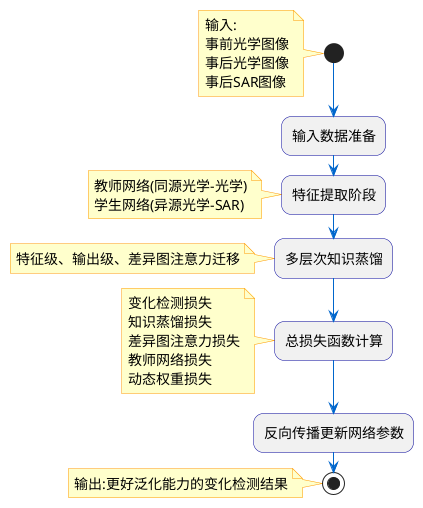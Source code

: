 @startuml 在线蒸馏流程图-简化版
skinparam backgroundColor white
skinparam roundcorner 20
skinparam ArrowColor #0066CC
skinparam ActivityBorderColor #000099
skinparam ActivityFontSize 14
skinparam noteBorderColor #FF9900
skinparam noteFontSize 14
skinparam noteBackgroundColor #FFFFCC

start
note left: 输入:\n事前光学图像\n事后光学图像\n事后SAR图像

:输入数据准备;

:特征提取阶段;
note left: 教师网络(同源光学-光学)\n学生网络(异源光学-SAR)

:多层次知识蒸馏;
note left: 特征级、输出级、差异图注意力迁移

:总损失函数计算;
note left: 变化检测损失\n知识蒸馏损失\n差异图注意力损失\n教师网络损失\n动态权重损失

:反向传播更新网络参数;

stop
note left: 输出:更好泛化能力的变化检测结果
@enduml 